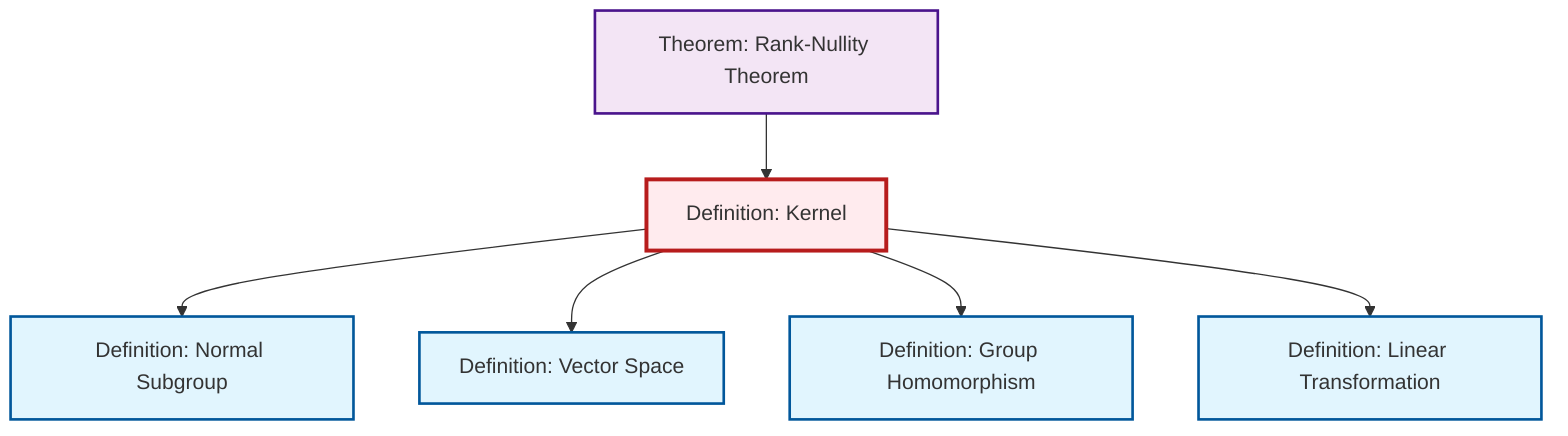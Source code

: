 graph TD
    classDef definition fill:#e1f5fe,stroke:#01579b,stroke-width:2px
    classDef theorem fill:#f3e5f5,stroke:#4a148c,stroke-width:2px
    classDef axiom fill:#fff3e0,stroke:#e65100,stroke-width:2px
    classDef example fill:#e8f5e9,stroke:#1b5e20,stroke-width:2px
    classDef current fill:#ffebee,stroke:#b71c1c,stroke-width:3px
    def-kernel["Definition: Kernel"]:::definition
    def-vector-space["Definition: Vector Space"]:::definition
    def-linear-transformation["Definition: Linear Transformation"]:::definition
    def-normal-subgroup["Definition: Normal Subgroup"]:::definition
    thm-rank-nullity["Theorem: Rank-Nullity Theorem"]:::theorem
    def-homomorphism["Definition: Group Homomorphism"]:::definition
    def-kernel --> def-normal-subgroup
    def-kernel --> def-vector-space
    def-kernel --> def-homomorphism
    def-kernel --> def-linear-transformation
    thm-rank-nullity --> def-kernel
    class def-kernel current